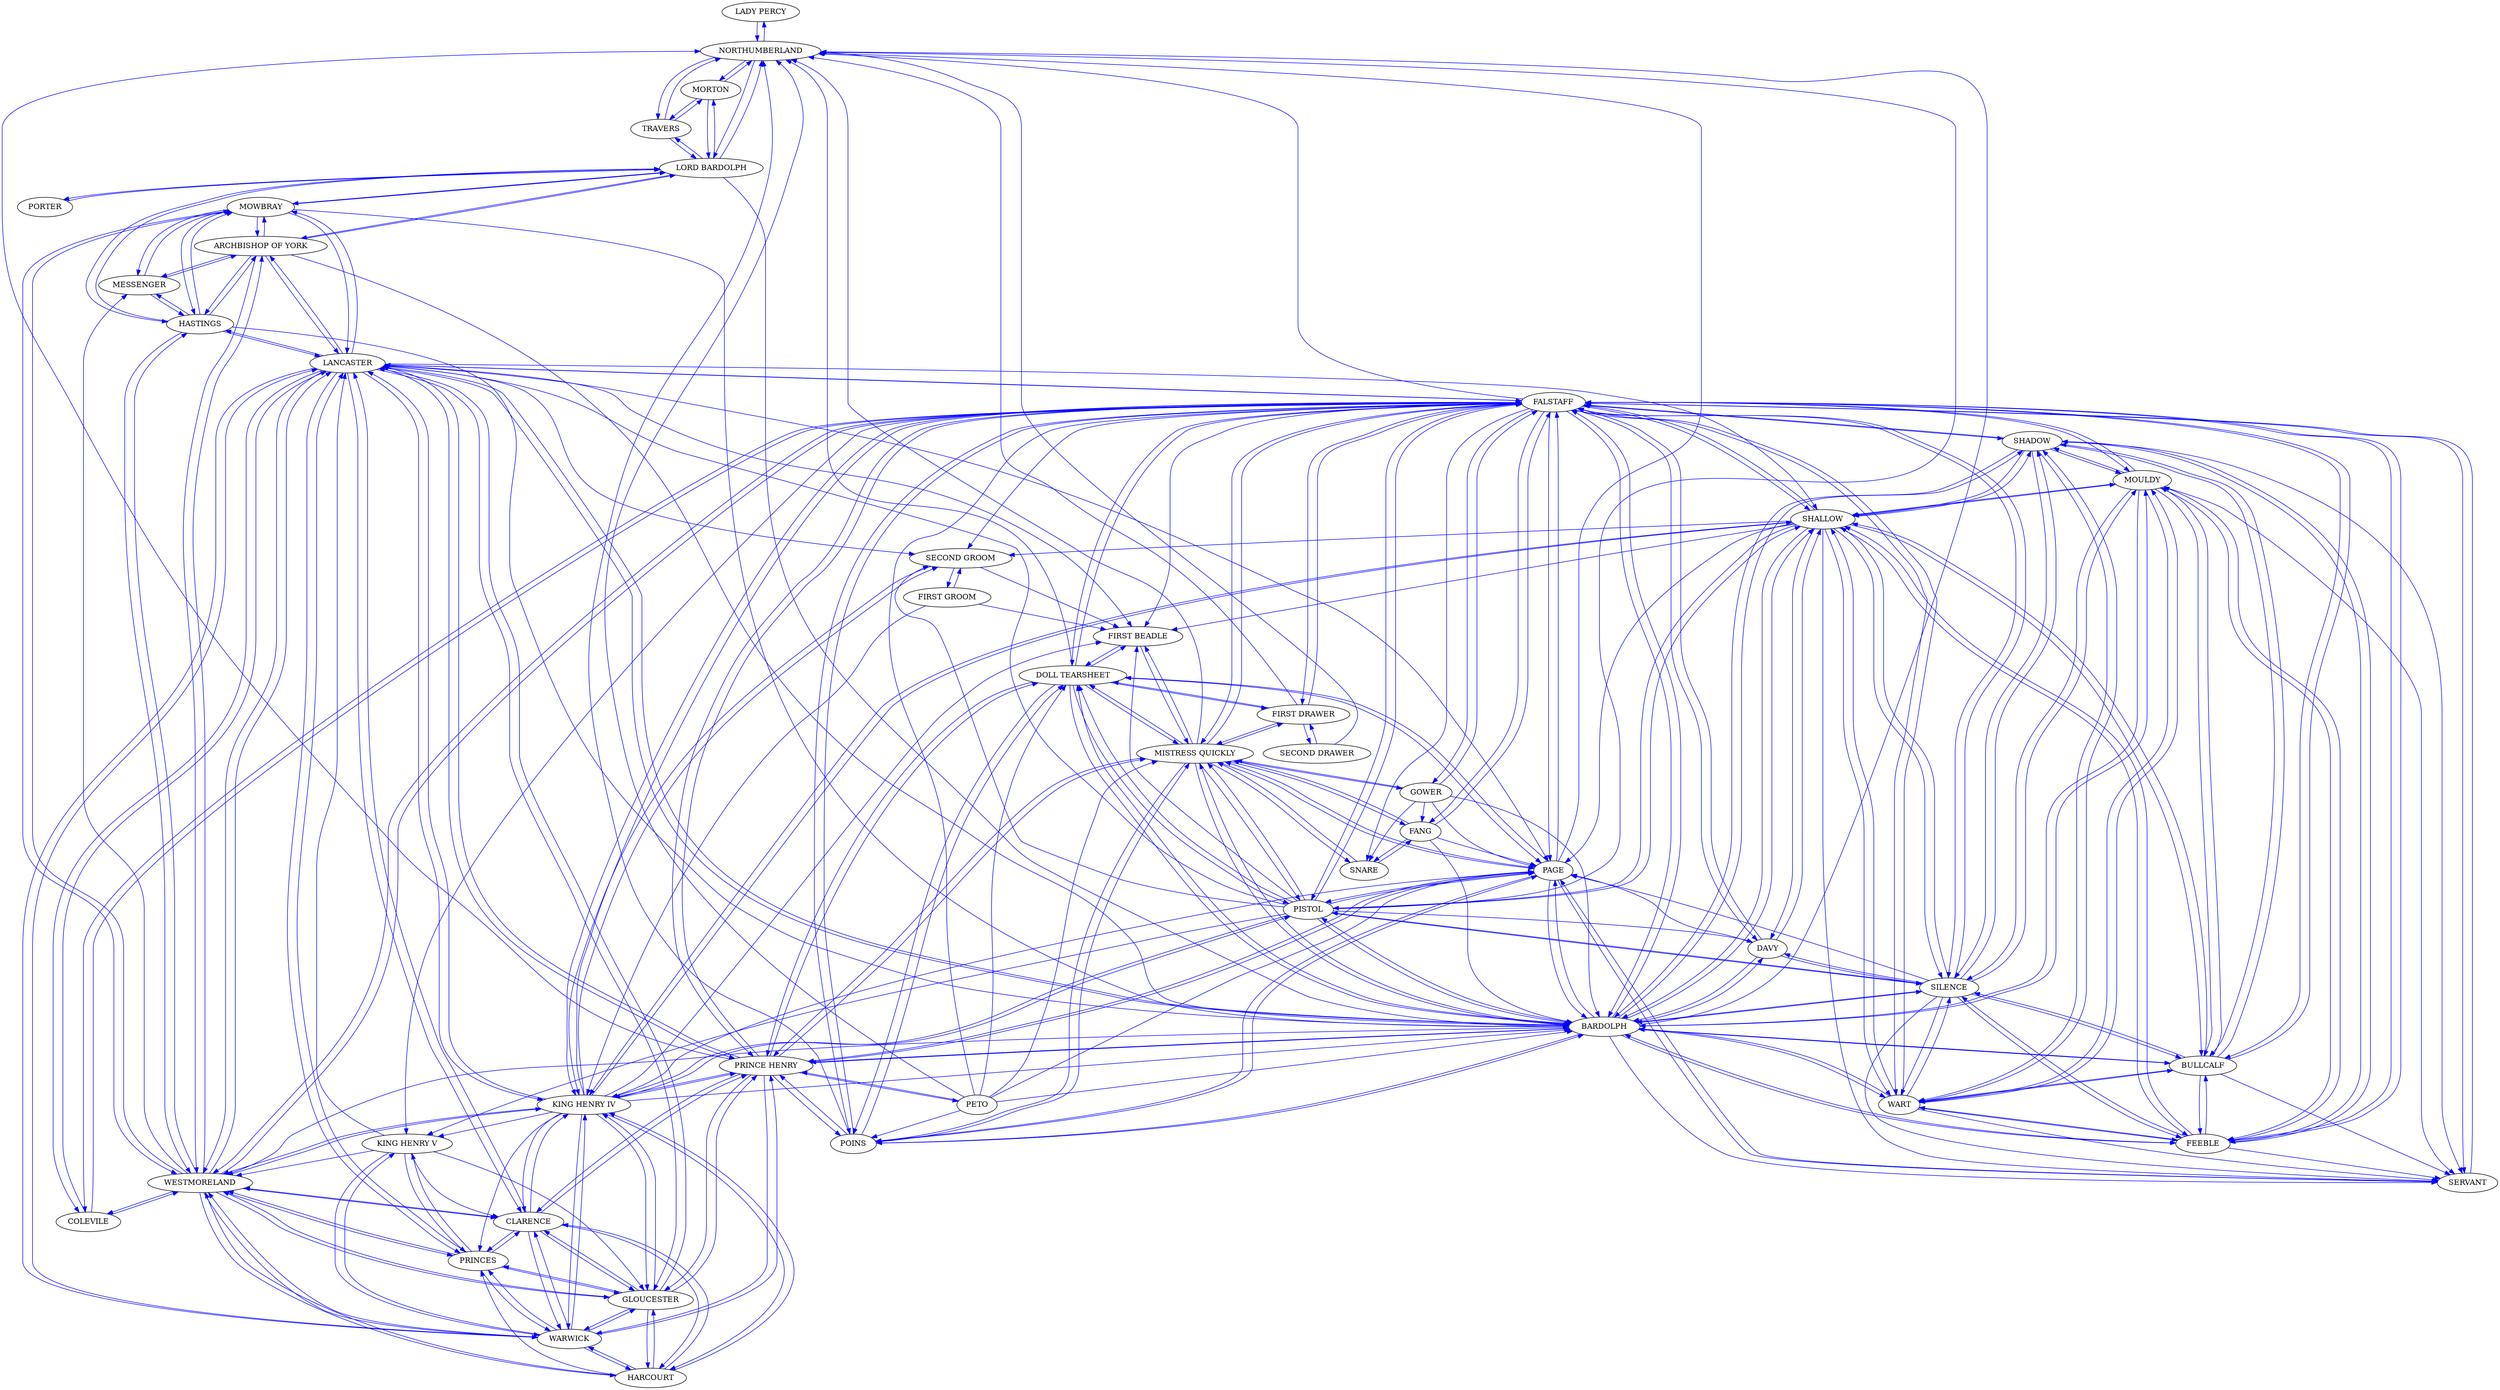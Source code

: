 strict digraph  {
	"LADY PERCY" -> NORTHUMBERLAND	 [color=blue,
		weight=46];
	PORTER -> "LORD BARDOLPH"	 [color=blue,
		weight=4];
	"DOLL TEARSHEET" -> "MISTRESS QUICKLY"	 [color=blue,
		weight=80];
	"DOLL TEARSHEET" -> FALSTAFF	 [color=blue,
		weight=67];
	"DOLL TEARSHEET" -> BARDOLPH	 [color=blue,
		weight=52];
	"DOLL TEARSHEET" -> "PRINCE HENRY"	 [color=blue,
		weight=11];
	"DOLL TEARSHEET" -> NORTHUMBERLAND	 [color=blue,
		weight=68];
	"DOLL TEARSHEET" -> PAGE	 [color=blue,
		weight=52];
	"DOLL TEARSHEET" -> POINS	 [color=blue,
		weight=11];
	"DOLL TEARSHEET" -> PISTOL	 [color=blue,
		weight=25];
	"DOLL TEARSHEET" -> "FIRST DRAWER"	 [color=blue,
		weight=15];
	"DOLL TEARSHEET" -> "FIRST BEADLE"	 [color=blue,
		weight=12];
	HASTINGS -> WESTMORELAND	 [color=blue,
		weight=26];
	HASTINGS -> BARDOLPH	 [color=blue,
		weight=28];
	HASTINGS -> LANCASTER	 [color=blue,
		weight=13];
	HASTINGS -> MESSENGER	 [color=blue,
		weight=14];
	HASTINGS -> "LORD BARDOLPH"	 [color=blue,
		weight=28];
	HASTINGS -> "ARCHBISHOP OF YORK"	 [color=blue,
		weight=57];
	HASTINGS -> MOWBRAY	 [color=blue,
		weight=57];
	HARCOURT -> WESTMORELAND	 [color=blue,
		weight=8];
	HARCOURT -> WARWICK	 [color=blue,
		weight=8];
	HARCOURT -> GLOUCESTER	 [color=blue,
		weight=8];
	HARCOURT -> PRINCES	 [color=blue,
		weight=8];
	HARCOURT -> CLARENCE	 [color=blue,
		weight=8];
	HARCOURT -> "KING HENRY IV"	 [color=blue,
		weight=8];
	"MISTRESS QUICKLY" -> "DOLL TEARSHEET"	 [color=blue,
		weight=89];
	"MISTRESS QUICKLY" -> FALSTAFF	 [color=blue,
		weight=120];
	"MISTRESS QUICKLY" -> GOWER	 [color=blue,
		weight=10];
	"MISTRESS QUICKLY" -> BARDOLPH	 [color=blue,
		weight=89];
	"MISTRESS QUICKLY" -> SNARE	 [color=blue,
		weight=87];
	"MISTRESS QUICKLY" -> "PRINCE HENRY"	 [color=blue,
		weight=9];
	"MISTRESS QUICKLY" -> NORTHUMBERLAND	 [color=blue,
		weight=79];
	"MISTRESS QUICKLY" -> PAGE	 [color=blue,
		weight=89];
	"MISTRESS QUICKLY" -> POINS	 [color=blue,
		weight=9];
	"MISTRESS QUICKLY" -> PISTOL	 [color=blue,
		weight=15];
	"MISTRESS QUICKLY" -> "FIRST DRAWER"	 [color=blue,
		weight=40];
	"MISTRESS QUICKLY" -> "FIRST BEADLE"	 [color=blue,
		weight=10];
	"MISTRESS QUICKLY" -> FANG	 [color=blue,
		weight=87];
	FALSTAFF -> "DOLL TEARSHEET"	 [color=blue,
		weight=105];
	FALSTAFF -> "MISTRESS QUICKLY"	 [color=blue,
		weight=161];
	FALSTAFF -> "KING HENRY V"	 [color=blue,
		weight=3];
	FALSTAFF -> SILENCE	 [color=blue,
		weight=153];
	FALSTAFF -> FEEBLE	 [color=blue,
		weight=122];
	FALSTAFF -> WESTMORELAND	 [color=blue,
		weight=82];
	FALSTAFF -> DAVY	 [color=blue,
		weight=31];
	FALSTAFF -> GOWER	 [color=blue,
		weight=35];
	FALSTAFF -> BARDOLPH	 [color=blue,
		weight=301];
	FALSTAFF -> COLEVILE	 [color=blue,
		weight=50];
	FALSTAFF -> LANCASTER	 [color=blue,
		weight=87];
	FALSTAFF -> SNARE	 [color=blue,
		weight=73];
	FALSTAFF -> "PRINCE HENRY"	 [color=blue,
		weight=55];
	FALSTAFF -> WART	 [color=blue,
		weight=122];
	FALSTAFF -> BULLCALF	 [color=blue,
		weight=122];
	FALSTAFF -> NORTHUMBERLAND	 [color=blue,
		weight=105];
	FALSTAFF -> SERVANT	 [color=blue,
		weight=273];
	FALSTAFF -> PAGE	 [color=blue,
		weight=441];
	FALSTAFF -> POINS	 [color=blue,
		weight=55];
	FALSTAFF -> PISTOL	 [color=blue,
		weight=70];
	FALSTAFF -> "FIRST DRAWER"	 [color=blue,
		weight=20];
	FALSTAFF -> SHALLOW	 [color=blue,
		weight=220];
	FALSTAFF -> MOULDY	 [color=blue,
		weight=122];
	FALSTAFF -> "FIRST BEADLE"	 [color=blue,
		weight=38];
	FALSTAFF -> "SECOND GROOM"	 [color=blue,
		weight=38];
	FALSTAFF -> SHADOW	 [color=blue,
		weight=122];
	FALSTAFF -> "KING HENRY IV"	 [color=blue,
		weight=38];
	FALSTAFF -> FANG	 [color=blue,
		weight=73];
	"KING HENRY V" -> WESTMORELAND	 [color=blue,
		weight=101];
	"KING HENRY V" -> WARWICK	 [color=blue,
		weight=101];
	"KING HENRY V" -> GLOUCESTER	 [color=blue,
		weight=101];
	"KING HENRY V" -> PRINCES	 [color=blue,
		weight=101];
	"KING HENRY V" -> LANCASTER	 [color=blue,
		weight=101];
	"KING HENRY V" -> CLARENCE	 [color=blue,
		weight=101];
	SILENCE -> FALSTAFF	 [color=blue,
		weight=29];
	SILENCE -> FEEBLE	 [color=blue,
		weight=13];
	SILENCE -> DAVY	 [color=blue,
		weight=27];
	SILENCE -> BARDOLPH	 [color=blue,
		weight=29];
	SILENCE -> WART	 [color=blue,
		weight=13];
	SILENCE -> BULLCALF	 [color=blue,
		weight=13];
	SILENCE -> SERVANT	 [color=blue,
		weight=13];
	SILENCE -> PAGE	 [color=blue,
		weight=27];
	SILENCE -> PISTOL	 [color=blue,
		weight=3];
	SILENCE -> SHALLOW	 [color=blue,
		weight=40];
	SILENCE -> MOULDY	 [color=blue,
		weight=13];
	SILENCE -> SHADOW	 [color=blue,
		weight=13];
	FEEBLE -> FALSTAFF	 [color=blue,
		weight=11];
	FEEBLE -> SILENCE	 [color=blue,
		weight=11];
	FEEBLE -> BARDOLPH	 [color=blue,
		weight=11];
	FEEBLE -> WART	 [color=blue,
		weight=11];
	FEEBLE -> BULLCALF	 [color=blue,
		weight=11];
	FEEBLE -> SERVANT	 [color=blue,
		weight=11];
	FEEBLE -> SHALLOW	 [color=blue,
		weight=11];
	FEEBLE -> MOULDY	 [color=blue,
		weight=11];
	FEEBLE -> SHADOW	 [color=blue,
		weight=11];
	WESTMORELAND -> HASTINGS	 [color=blue,
		weight=99];
	WESTMORELAND -> HARCOURT	 [color=blue,
		weight=1];
	WESTMORELAND -> FALSTAFF	 [color=blue,
		weight=1];
	WESTMORELAND -> WARWICK	 [color=blue,
		weight=11];
	WESTMORELAND -> GLOUCESTER	 [color=blue,
		weight=11];
	WESTMORELAND -> PRINCES	 [color=blue,
		weight=11];
	WESTMORELAND -> COLEVILE	 [color=blue,
		weight=1];
	WESTMORELAND -> LANCASTER	 [color=blue,
		weight=19];
	WESTMORELAND -> MESSENGER	 [color=blue,
		weight=81];
	WESTMORELAND -> CLARENCE	 [color=blue,
		weight=11];
	WESTMORELAND -> "ARCHBISHOP OF YORK"	 [color=blue,
		weight=99];
	WESTMORELAND -> "KING HENRY IV"	 [color=blue,
		weight=11];
	WESTMORELAND -> MOWBRAY	 [color=blue,
		weight=99];
	DAVY -> FALSTAFF	 [color=blue,
		weight=34];
	DAVY -> SILENCE	 [color=blue,
		weight=10];
	DAVY -> BARDOLPH	 [color=blue,
		weight=34];
	DAVY -> PAGE	 [color=blue,
		weight=34];
	DAVY -> SHALLOW	 [color=blue,
		weight=34];
	TRAVERS -> NORTHUMBERLAND	 [color=blue,
		weight=16];
	TRAVERS -> MORTON	 [color=blue,
		weight=1];
	TRAVERS -> "LORD BARDOLPH"	 [color=blue,
		weight=16];
	"FIRST GROOM" -> "FIRST BEADLE"	 [color=blue,
		weight=3];
	"FIRST GROOM" -> "SECOND GROOM"	 [color=blue,
		weight=3];
	"FIRST GROOM" -> "KING HENRY IV"	 [color=blue,
		weight=3];
	WARWICK -> HARCOURT	 [color=blue,
		weight=4];
	WARWICK -> "KING HENRY V"	 [color=blue,
		weight=1];
	WARWICK -> WESTMORELAND	 [color=blue,
		weight=14];
	WARWICK -> GLOUCESTER	 [color=blue,
		weight=44];
	WARWICK -> PRINCES	 [color=blue,
		weight=42];
	WARWICK -> LANCASTER	 [color=blue,
		weight=11];
	WARWICK -> "PRINCE HENRY"	 [color=blue,
		weight=14];
	WARWICK -> CLARENCE	 [color=blue,
		weight=44];
	WARWICK -> "KING HENRY IV"	 [color=blue,
		weight=65];
	GLOUCESTER -> HARCOURT	 [color=blue,
		weight=6];
	GLOUCESTER -> WESTMORELAND	 [color=blue,
		weight=9];
	GLOUCESTER -> WARWICK	 [color=blue,
		weight=15];
	GLOUCESTER -> PRINCES	 [color=blue,
		weight=12];
	GLOUCESTER -> LANCASTER	 [color=blue,
		weight=3];
	GLOUCESTER -> "PRINCE HENRY"	 [color=blue,
		weight=3];
	GLOUCESTER -> CLARENCE	 [color=blue,
		weight=15];
	GLOUCESTER -> "KING HENRY IV"	 [color=blue,
		weight=12];
	GOWER -> "MISTRESS QUICKLY"	 [color=blue,
		weight=2];
	GOWER -> FALSTAFF	 [color=blue,
		weight=10];
	GOWER -> BARDOLPH	 [color=blue,
		weight=2];
	GOWER -> SNARE	 [color=blue,
		weight=10];
	GOWER -> PAGE	 [color=blue,
		weight=10];
	GOWER -> FANG	 [color=blue,
		weight=10];
	PRINCES -> "KING HENRY V"	 [color=blue,
		weight=1];
	PRINCES -> WESTMORELAND	 [color=blue,
		weight=1];
	PRINCES -> WARWICK	 [color=blue,
		weight=1];
	PRINCES -> GLOUCESTER	 [color=blue,
		weight=1];
	PRINCES -> LANCASTER	 [color=blue,
		weight=1];
	PRINCES -> CLARENCE	 [color=blue,
		weight=1];
	BARDOLPH -> "DOLL TEARSHEET"	 [color=blue,
		weight=9];
	BARDOLPH -> "MISTRESS QUICKLY"	 [color=blue,
		weight=9];
	BARDOLPH -> FALSTAFF	 [color=blue,
		weight=20];
	BARDOLPH -> SILENCE	 [color=blue,
		weight=26];
	BARDOLPH -> FEEBLE	 [color=blue,
		weight=21];
	BARDOLPH -> WESTMORELAND	 [color=blue,
		weight=1];
	BARDOLPH -> DAVY	 [color=blue,
		weight=5];
	BARDOLPH -> LANCASTER	 [color=blue,
		weight=1];
	BARDOLPH -> "PRINCE HENRY"	 [color=blue,
		weight=14];
	BARDOLPH -> WART	 [color=blue,
		weight=21];
	BARDOLPH -> BULLCALF	 [color=blue,
		weight=21];
	BARDOLPH -> NORTHUMBERLAND	 [color=blue,
		weight=9];
	BARDOLPH -> SERVANT	 [color=blue,
		weight=21];
	BARDOLPH -> PAGE	 [color=blue,
		weight=29];
	BARDOLPH -> POINS	 [color=blue,
		weight=14];
	BARDOLPH -> PISTOL	 [color=blue,
		weight=5];
	BARDOLPH -> SHALLOW	 [color=blue,
		weight=27];
	BARDOLPH -> MOULDY	 [color=blue,
		weight=21];
	BARDOLPH -> SHADOW	 [color=blue,
		weight=21];
	COLEVILE -> FALSTAFF	 [color=blue,
		weight=8];
	COLEVILE -> WESTMORELAND	 [color=blue,
		weight=4];
	COLEVILE -> LANCASTER	 [color=blue,
		weight=4];
	LANCASTER -> HASTINGS	 [color=blue,
		weight=67];
	LANCASTER -> FALSTAFF	 [color=blue,
		weight=70];
	LANCASTER -> WESTMORELAND	 [color=blue,
		weight=96];
	LANCASTER -> WARWICK	 [color=blue,
		weight=8];
	LANCASTER -> GLOUCESTER	 [color=blue,
		weight=8];
	LANCASTER -> PRINCES	 [color=blue,
		weight=7];
	LANCASTER -> BARDOLPH	 [color=blue,
		weight=48];
	LANCASTER -> COLEVILE	 [color=blue,
		weight=15];
	LANCASTER -> "PRINCE HENRY"	 [color=blue,
		weight=1];
	LANCASTER -> PAGE	 [color=blue,
		weight=48];
	LANCASTER -> CLARENCE	 [color=blue,
		weight=8];
	LANCASTER -> SHALLOW	 [color=blue,
		weight=48];
	LANCASTER -> "ARCHBISHOP OF YORK"	 [color=blue,
		weight=67];
	LANCASTER -> "FIRST BEADLE"	 [color=blue,
		weight=48];
	LANCASTER -> "SECOND GROOM"	 [color=blue,
		weight=48];
	LANCASTER -> "KING HENRY IV"	 [color=blue,
		weight=49];
	LANCASTER -> MOWBRAY	 [color=blue,
		weight=67];
	SNARE -> "MISTRESS QUICKLY"	 [color=blue,
		weight=2];
	SNARE -> FANG	 [color=blue,
		weight=2];
	PETO -> "DOLL TEARSHEET"	 [color=blue,
		weight=6];
	PETO -> "MISTRESS QUICKLY"	 [color=blue,
		weight=6];
	PETO -> FALSTAFF	 [color=blue,
		weight=6];
	PETO -> BARDOLPH	 [color=blue,
		weight=6];
	PETO -> "PRINCE HENRY"	 [color=blue,
		weight=6];
	PETO -> NORTHUMBERLAND	 [color=blue,
		weight=6];
	PETO -> PAGE	 [color=blue,
		weight=6];
	PETO -> POINS	 [color=blue,
		weight=6];
	MESSENGER -> HASTINGS	 [color=blue,
		weight=4];
	MESSENGER -> "ARCHBISHOP OF YORK"	 [color=blue,
		weight=4];
	MESSENGER -> MOWBRAY	 [color=blue,
		weight=4];
	"PRINCE HENRY" -> "DOLL TEARSHEET"	 [color=blue,
		weight=33];
	"PRINCE HENRY" -> "MISTRESS QUICKLY"	 [color=blue,
		weight=33];
	"PRINCE HENRY" -> FALSTAFF	 [color=blue,
		weight=33];
	"PRINCE HENRY" -> WARWICK	 [color=blue,
		weight=80];
	"PRINCE HENRY" -> GLOUCESTER	 [color=blue,
		weight=80];
	"PRINCE HENRY" -> BARDOLPH	 [color=blue,
		weight=62];
	"PRINCE HENRY" -> LANCASTER	 [color=blue,
		weight=1];
	"PRINCE HENRY" -> PETO	 [color=blue,
		weight=7];
	"PRINCE HENRY" -> NORTHUMBERLAND	 [color=blue,
		weight=33];
	"PRINCE HENRY" -> PAGE	 [color=blue,
		weight=62];
	"PRINCE HENRY" -> POINS	 [color=blue,
		weight=115];
	"PRINCE HENRY" -> CLARENCE	 [color=blue,
		weight=80];
	"PRINCE HENRY" -> "KING HENRY IV"	 [color=blue,
		weight=80];
	WART -> FALSTAFF	 [color=blue,
		weight=2];
	WART -> SILENCE	 [color=blue,
		weight=2];
	WART -> FEEBLE	 [color=blue,
		weight=2];
	WART -> BARDOLPH	 [color=blue,
		weight=2];
	WART -> BULLCALF	 [color=blue,
		weight=2];
	WART -> SERVANT	 [color=blue,
		weight=2];
	WART -> SHALLOW	 [color=blue,
		weight=2];
	WART -> MOULDY	 [color=blue,
		weight=2];
	WART -> SHADOW	 [color=blue,
		weight=2];
	BULLCALF -> FALSTAFF	 [color=blue,
		weight=14];
	BULLCALF -> SILENCE	 [color=blue,
		weight=14];
	BULLCALF -> FEEBLE	 [color=blue,
		weight=14];
	BULLCALF -> BARDOLPH	 [color=blue,
		weight=14];
	BULLCALF -> WART	 [color=blue,
		weight=14];
	BULLCALF -> SERVANT	 [color=blue,
		weight=14];
	BULLCALF -> SHALLOW	 [color=blue,
		weight=14];
	BULLCALF -> MOULDY	 [color=blue,
		weight=14];
	BULLCALF -> SHADOW	 [color=blue,
		weight=14];
	NORTHUMBERLAND -> "LADY PERCY"	 [color=blue,
		weight=26];
	NORTHUMBERLAND -> TRAVERS	 [color=blue,
		weight=77];
	NORTHUMBERLAND -> MORTON	 [color=blue,
		weight=70];
	NORTHUMBERLAND -> "LORD BARDOLPH"	 [color=blue,
		weight=87];
	SERVANT -> FALSTAFF	 [color=blue,
		weight=15];
	SERVANT -> PAGE	 [color=blue,
		weight=15];
	PAGE -> "DOLL TEARSHEET"	 [color=blue,
		weight=2];
	PAGE -> "MISTRESS QUICKLY"	 [color=blue,
		weight=2];
	PAGE -> FALSTAFF	 [color=blue,
		weight=16];
	PAGE -> BARDOLPH	 [color=blue,
		weight=15];
	PAGE -> "PRINCE HENRY"	 [color=blue,
		weight=13];
	PAGE -> NORTHUMBERLAND	 [color=blue,
		weight=2];
	PAGE -> SERVANT	 [color=blue,
		weight=5];
	PAGE -> POINS	 [color=blue,
		weight=13];
	PAGE -> PISTOL	 [color=blue,
		weight=1];
	POINS -> "DOLL TEARSHEET"	 [color=blue,
		weight=11];
	POINS -> "MISTRESS QUICKLY"	 [color=blue,
		weight=11];
	POINS -> FALSTAFF	 [color=blue,
		weight=11];
	POINS -> BARDOLPH	 [color=blue,
		weight=43];
	POINS -> "PRINCE HENRY"	 [color=blue,
		weight=68];
	POINS -> NORTHUMBERLAND	 [color=blue,
		weight=11];
	POINS -> PAGE	 [color=blue,
		weight=43];
	MORTON -> TRAVERS	 [color=blue,
		weight=78];
	MORTON -> NORTHUMBERLAND	 [color=blue,
		weight=78];
	MORTON -> "LORD BARDOLPH"	 [color=blue,
		weight=78];
	CLARENCE -> HARCOURT	 [color=blue,
		weight=9];
	CLARENCE -> WESTMORELAND	 [color=blue,
		weight=19];
	CLARENCE -> WARWICK	 [color=blue,
		weight=29];
	CLARENCE -> GLOUCESTER	 [color=blue,
		weight=29];
	CLARENCE -> PRINCES	 [color=blue,
		weight=23];
	CLARENCE -> LANCASTER	 [color=blue,
		weight=10];
	CLARENCE -> "PRINCE HENRY"	 [color=blue,
		weight=5];
	CLARENCE -> "KING HENRY IV"	 [color=blue,
		weight=19];
	PISTOL -> "DOLL TEARSHEET"	 [color=blue,
		weight=34];
	PISTOL -> "MISTRESS QUICKLY"	 [color=blue,
		weight=34];
	PISTOL -> FALSTAFF	 [color=blue,
		weight=76];
	PISTOL -> "KING HENRY V"	 [color=blue,
		weight=1];
	PISTOL -> SILENCE	 [color=blue,
		weight=27];
	PISTOL -> DAVY	 [color=blue,
		weight=27];
	PISTOL -> BARDOLPH	 [color=blue,
		weight=73];
	PISTOL -> LANCASTER	 [color=blue,
		weight=1];
	PISTOL -> NORTHUMBERLAND	 [color=blue,
		weight=34];
	PISTOL -> PAGE	 [color=blue,
		weight=76];
	PISTOL -> SHALLOW	 [color=blue,
		weight=42];
	PISTOL -> "FIRST BEADLE"	 [color=blue,
		weight=15];
	PISTOL -> "SECOND GROOM"	 [color=blue,
		weight=15];
	PISTOL -> "KING HENRY IV"	 [color=blue,
		weight=15];
	"SECOND DRAWER" -> NORTHUMBERLAND	 [color=blue,
		weight=11];
	"SECOND DRAWER" -> "FIRST DRAWER"	 [color=blue,
		weight=11];
	"LORD BARDOLPH" -> PORTER	 [color=blue,
		weight=5];
	"LORD BARDOLPH" -> HASTINGS	 [color=blue,
		weight=46];
	"LORD BARDOLPH" -> TRAVERS	 [color=blue,
		weight=20];
	"LORD BARDOLPH" -> BARDOLPH	 [color=blue,
		weight=46];
	"LORD BARDOLPH" -> NORTHUMBERLAND	 [color=blue,
		weight=37];
	"LORD BARDOLPH" -> MORTON	 [color=blue,
		weight=9];
	"LORD BARDOLPH" -> "ARCHBISHOP OF YORK"	 [color=blue,
		weight=46];
	"LORD BARDOLPH" -> MOWBRAY	 [color=blue,
		weight=46];
	"FIRST DRAWER" -> "DOLL TEARSHEET"	 [color=blue,
		weight=2];
	"FIRST DRAWER" -> "MISTRESS QUICKLY"	 [color=blue,
		weight=2];
	"FIRST DRAWER" -> FALSTAFF	 [color=blue,
		weight=2];
	"FIRST DRAWER" -> NORTHUMBERLAND	 [color=blue,
		weight=10];
	"FIRST DRAWER" -> "SECOND DRAWER"	 [color=blue,
		weight=8];
	SHALLOW -> FALSTAFF	 [color=blue,
		weight=136];
	SHALLOW -> SILENCE	 [color=blue,
		weight=146];
	SHALLOW -> FEEBLE	 [color=blue,
		weight=113];
	SHALLOW -> DAVY	 [color=blue,
		weight=49];
	SHALLOW -> BARDOLPH	 [color=blue,
		weight=147];
	SHALLOW -> WART	 [color=blue,
		weight=113];
	SHALLOW -> BULLCALF	 [color=blue,
		weight=113];
	SHALLOW -> SERVANT	 [color=blue,
		weight=113];
	SHALLOW -> PAGE	 [color=blue,
		weight=71];
	SHALLOW -> PISTOL	 [color=blue,
		weight=18];
	SHALLOW -> MOULDY	 [color=blue,
		weight=113];
	SHALLOW -> "FIRST BEADLE"	 [color=blue,
		weight=12];
	SHALLOW -> "SECOND GROOM"	 [color=blue,
		weight=12];
	SHALLOW -> SHADOW	 [color=blue,
		weight=113];
	SHALLOW -> "KING HENRY IV"	 [color=blue,
		weight=12];
	MOULDY -> FALSTAFF	 [color=blue,
		weight=12];
	MOULDY -> SILENCE	 [color=blue,
		weight=12];
	MOULDY -> FEEBLE	 [color=blue,
		weight=12];
	MOULDY -> BARDOLPH	 [color=blue,
		weight=12];
	MOULDY -> WART	 [color=blue,
		weight=12];
	MOULDY -> BULLCALF	 [color=blue,
		weight=12];
	MOULDY -> SERVANT	 [color=blue,
		weight=12];
	MOULDY -> SHALLOW	 [color=blue,
		weight=12];
	MOULDY -> SHADOW	 [color=blue,
		weight=12];
	"ARCHBISHOP OF YORK" -> HASTINGS	 [color=blue,
		weight=150];
	"ARCHBISHOP OF YORK" -> WESTMORELAND	 [color=blue,
		weight=100];
	"ARCHBISHOP OF YORK" -> BARDOLPH	 [color=blue,
		weight=34];
	"ARCHBISHOP OF YORK" -> LANCASTER	 [color=blue,
		weight=25];
	"ARCHBISHOP OF YORK" -> MESSENGER	 [color=blue,
		weight=76];
	"ARCHBISHOP OF YORK" -> "LORD BARDOLPH"	 [color=blue,
		weight=34];
	"ARCHBISHOP OF YORK" -> MOWBRAY	 [color=blue,
		weight=150];
	"FIRST BEADLE" -> "DOLL TEARSHEET"	 [color=blue,
		weight=9];
	"FIRST BEADLE" -> "MISTRESS QUICKLY"	 [color=blue,
		weight=9];
	"SECOND GROOM" -> "FIRST GROOM"	 [color=blue,
		weight=1];
	"SECOND GROOM" -> "FIRST BEADLE"	 [color=blue,
		weight=1];
	"SECOND GROOM" -> "KING HENRY IV"	 [color=blue,
		weight=1];
	SHADOW -> FALSTAFF	 [color=blue,
		weight=2];
	SHADOW -> SILENCE	 [color=blue,
		weight=5];
	SHADOW -> FEEBLE	 [color=blue,
		weight=5];
	SHADOW -> BARDOLPH	 [color=blue,
		weight=2];
	SHADOW -> WART	 [color=blue,
		weight=5];
	SHADOW -> BULLCALF	 [color=blue,
		weight=5];
	SHADOW -> SERVANT	 [color=blue,
		weight=5];
	SHADOW -> SHALLOW	 [color=blue,
		weight=5];
	SHADOW -> MOULDY	 [color=blue,
		weight=5];
	"KING HENRY IV" -> HARCOURT	 [color=blue,
		weight=13];
	"KING HENRY IV" -> FALSTAFF	 [color=blue,
		weight=27];
	"KING HENRY IV" -> "KING HENRY V"	 [color=blue,
		weight=27];
	"KING HENRY IV" -> WESTMORELAND	 [color=blue,
		weight=17];
	"KING HENRY IV" -> WARWICK	 [color=blue,
		weight=265];
	"KING HENRY IV" -> GLOUCESTER	 [color=blue,
		weight=216];
	"KING HENRY IV" -> PRINCES	 [color=blue,
		weight=78];
	"KING HENRY IV" -> BARDOLPH	 [color=blue,
		weight=27];
	"KING HENRY IV" -> LANCASTER	 [color=blue,
		weight=14];
	"KING HENRY IV" -> "PRINCE HENRY"	 [color=blue,
		weight=134];
	"KING HENRY IV" -> PAGE	 [color=blue,
		weight=30];
	"KING HENRY IV" -> CLARENCE	 [color=blue,
		weight=216];
	"KING HENRY IV" -> PISTOL	 [color=blue,
		weight=27];
	"KING HENRY IV" -> SHALLOW	 [color=blue,
		weight=27];
	"KING HENRY IV" -> "FIRST BEADLE"	 [color=blue,
		weight=27];
	"KING HENRY IV" -> "SECOND GROOM"	 [color=blue,
		weight=27];
	MOWBRAY -> HASTINGS	 [color=blue,
		weight=56];
	MOWBRAY -> WESTMORELAND	 [color=blue,
		weight=46];
	MOWBRAY -> BARDOLPH	 [color=blue,
		weight=6];
	MOWBRAY -> LANCASTER	 [color=blue,
		weight=7];
	MOWBRAY -> MESSENGER	 [color=blue,
		weight=41];
	MOWBRAY -> "LORD BARDOLPH"	 [color=blue,
		weight=6];
	MOWBRAY -> "ARCHBISHOP OF YORK"	 [color=blue,
		weight=56];
	FANG -> "MISTRESS QUICKLY"	 [color=blue,
		weight=7];
	FANG -> FALSTAFF	 [color=blue,
		weight=2];
	FANG -> BARDOLPH	 [color=blue,
		weight=2];
	FANG -> SNARE	 [color=blue,
		weight=7];
	FANG -> PAGE	 [color=blue,
		weight=2];
}

